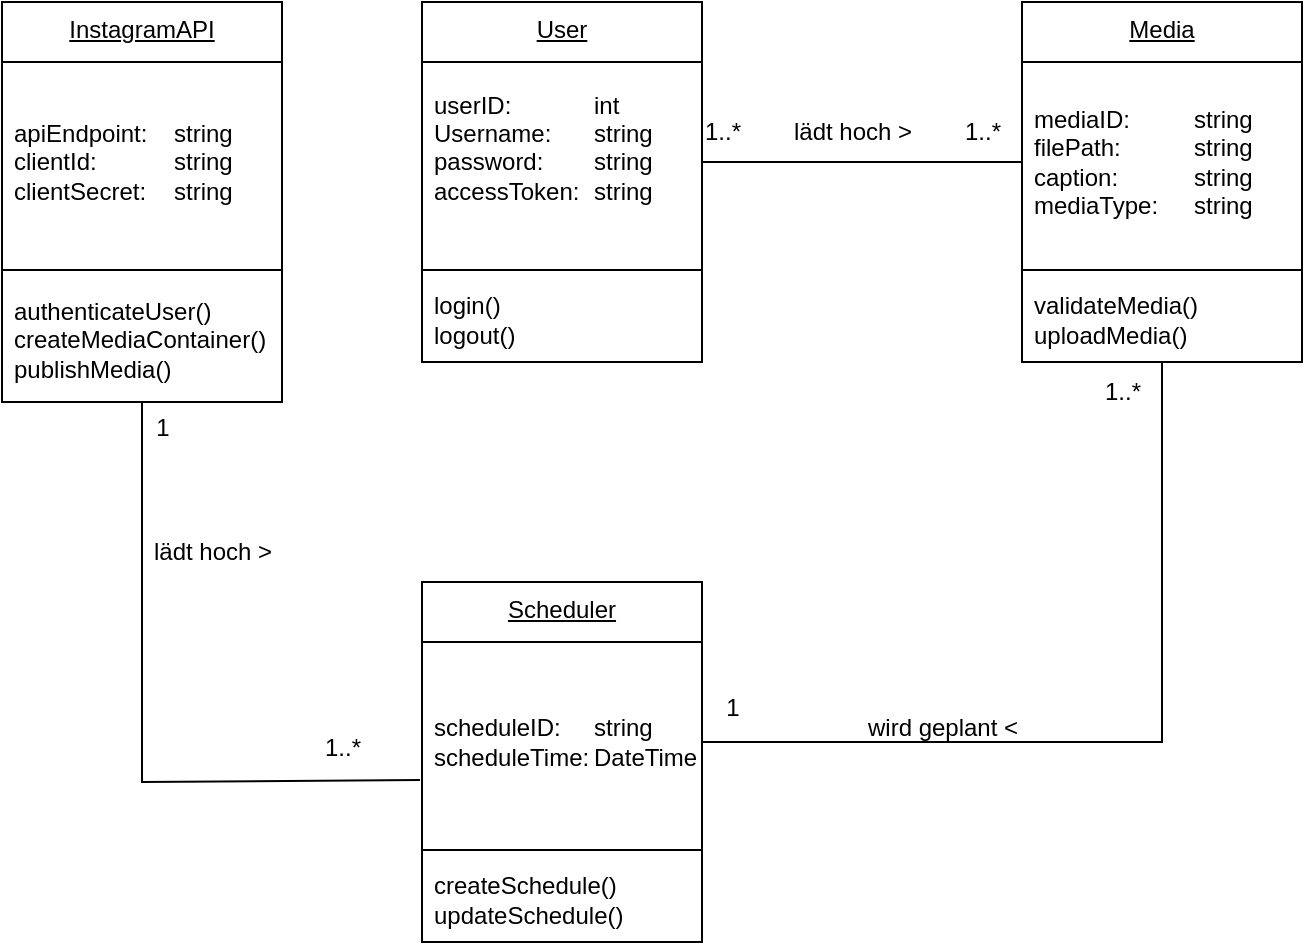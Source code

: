 <mxfile version="25.0.2">
  <diagram name="Seite-1" id="OxqFUhgyxo7UcgIjh18e">
    <mxGraphModel dx="1745" dy="518" grid="1" gridSize="10" guides="1" tooltips="1" connect="1" arrows="1" fold="1" page="1" pageScale="1" pageWidth="827" pageHeight="1169" math="0" shadow="0">
      <root>
        <mxCell id="0" />
        <mxCell id="1" parent="0" />
        <mxCell id="Z7_Ja73_4YOo7aMcWDAO-1" value="User" style="swimlane;fontStyle=4;align=center;verticalAlign=top;childLayout=stackLayout;horizontal=1;startSize=30;horizontalStack=0;resizeParent=1;resizeParentMax=0;resizeLast=0;collapsible=0;marginBottom=0;html=1;whiteSpace=wrap;" parent="1" vertex="1">
          <mxGeometry x="-110" y="90" width="140" height="180" as="geometry" />
        </mxCell>
        <mxCell id="Z7_Ja73_4YOo7aMcWDAO-2" value="userID:&amp;nbsp;&lt;span style=&quot;white-space: pre;&quot;&gt;&#x9;&lt;span style=&quot;white-space: pre;&quot;&gt;&#x9;&lt;/span&gt;int&lt;/span&gt;&lt;div&gt;Username:&lt;span style=&quot;white-space: pre;&quot;&gt;&#x9;&lt;/span&gt;string&lt;/div&gt;&lt;div&gt;password:&lt;span style=&quot;white-space: pre;&quot;&gt;&#x9;&lt;/span&gt;string&lt;/div&gt;&lt;div&gt;accessToken:&lt;span style=&quot;white-space: pre;&quot;&gt;&#x9;&lt;/span&gt;string&lt;/div&gt;&lt;div&gt;&lt;br&gt;&lt;/div&gt;" style="html=1;strokeColor=none;fillColor=none;align=left;verticalAlign=middle;spacingLeft=4;spacingRight=4;rotatable=0;points=[[0,0.5],[1,0.5]];resizeWidth=1;whiteSpace=wrap;" parent="Z7_Ja73_4YOo7aMcWDAO-1" vertex="1">
          <mxGeometry y="30" width="140" height="100" as="geometry" />
        </mxCell>
        <mxCell id="Z7_Ja73_4YOo7aMcWDAO-3" value="" style="line;strokeWidth=1;fillColor=none;align=left;verticalAlign=middle;spacingTop=-1;spacingLeft=3;spacingRight=3;rotatable=0;labelPosition=right;points=[];portConstraint=eastwest;" parent="Z7_Ja73_4YOo7aMcWDAO-1" vertex="1">
          <mxGeometry y="130" width="140" height="8" as="geometry" />
        </mxCell>
        <mxCell id="Z7_Ja73_4YOo7aMcWDAO-4" value="login()&lt;div&gt;logout()&lt;/div&gt;" style="html=1;strokeColor=none;fillColor=none;align=left;verticalAlign=middle;spacingLeft=4;spacingRight=4;rotatable=0;points=[[0,0.5],[1,0.5]];resizeWidth=1;whiteSpace=wrap;" parent="Z7_Ja73_4YOo7aMcWDAO-1" vertex="1">
          <mxGeometry y="138" width="140" height="42" as="geometry" />
        </mxCell>
        <mxCell id="Z7_Ja73_4YOo7aMcWDAO-7" value="Media" style="swimlane;fontStyle=4;align=center;verticalAlign=top;childLayout=stackLayout;horizontal=1;startSize=30;horizontalStack=0;resizeParent=1;resizeParentMax=0;resizeLast=0;collapsible=0;marginBottom=0;html=1;whiteSpace=wrap;" parent="1" vertex="1">
          <mxGeometry x="190" y="90" width="140" height="180" as="geometry" />
        </mxCell>
        <mxCell id="Z7_Ja73_4YOo7aMcWDAO-8" value="&lt;div&gt;mediaID:&lt;span style=&quot;white-space: pre;&quot;&gt;&#x9;&lt;/span&gt;&lt;span style=&quot;white-space: pre;&quot;&gt;&#x9;&lt;/span&gt;string&lt;/div&gt;&lt;div&gt;filePath:&lt;span style=&quot;white-space: pre;&quot;&gt;&#x9;&lt;/span&gt;&lt;span style=&quot;white-space: pre;&quot;&gt;&#x9;&lt;/span&gt;string&lt;/div&gt;&lt;div&gt;caption:&lt;span style=&quot;white-space: pre;&quot;&gt;&#x9;&lt;span style=&quot;white-space: pre;&quot;&gt;&#x9;&lt;/span&gt;string&lt;/span&gt;&lt;/div&gt;&lt;div&gt;mediaType:&lt;span style=&quot;white-space: pre;&quot;&gt;&#x9;&lt;/span&gt;string&lt;/div&gt;" style="html=1;strokeColor=none;fillColor=none;align=left;verticalAlign=middle;spacingLeft=4;spacingRight=4;rotatable=0;points=[[0,0.5],[1,0.5]];resizeWidth=1;whiteSpace=wrap;" parent="Z7_Ja73_4YOo7aMcWDAO-7" vertex="1">
          <mxGeometry y="30" width="140" height="100" as="geometry" />
        </mxCell>
        <mxCell id="Z7_Ja73_4YOo7aMcWDAO-9" value="" style="line;strokeWidth=1;fillColor=none;align=left;verticalAlign=middle;spacingTop=-1;spacingLeft=3;spacingRight=3;rotatable=0;labelPosition=right;points=[];portConstraint=eastwest;" parent="Z7_Ja73_4YOo7aMcWDAO-7" vertex="1">
          <mxGeometry y="130" width="140" height="8" as="geometry" />
        </mxCell>
        <mxCell id="Z7_Ja73_4YOo7aMcWDAO-10" value="validateMedia()&lt;div&gt;uploadMedia()&lt;/div&gt;" style="html=1;strokeColor=none;fillColor=none;align=left;verticalAlign=middle;spacingLeft=4;spacingRight=4;rotatable=0;points=[[0,0.5],[1,0.5]];resizeWidth=1;whiteSpace=wrap;" parent="Z7_Ja73_4YOo7aMcWDAO-7" vertex="1">
          <mxGeometry y="138" width="140" height="42" as="geometry" />
        </mxCell>
        <mxCell id="Z7_Ja73_4YOo7aMcWDAO-11" value="Scheduler" style="swimlane;fontStyle=4;align=center;verticalAlign=top;childLayout=stackLayout;horizontal=1;startSize=30;horizontalStack=0;resizeParent=1;resizeParentMax=0;resizeLast=0;collapsible=0;marginBottom=0;html=1;whiteSpace=wrap;" parent="1" vertex="1">
          <mxGeometry x="-110" y="380" width="140" height="180" as="geometry" />
        </mxCell>
        <mxCell id="Z7_Ja73_4YOo7aMcWDAO-12" value="&lt;div&gt;scheduleID:&lt;span style=&quot;white-space: pre;&quot;&gt;&#x9;&lt;/span&gt;string&lt;/div&gt;&lt;div&gt;scheduleTime:&lt;span style=&quot;white-space: pre;&quot;&gt;&#x9;&lt;/span&gt;DateTime&lt;/div&gt;" style="html=1;strokeColor=none;fillColor=none;align=left;verticalAlign=middle;spacingLeft=4;spacingRight=4;rotatable=0;points=[[0,0.5],[1,0.5]];resizeWidth=1;whiteSpace=wrap;" parent="Z7_Ja73_4YOo7aMcWDAO-11" vertex="1">
          <mxGeometry y="30" width="140" height="100" as="geometry" />
        </mxCell>
        <mxCell id="Z7_Ja73_4YOo7aMcWDAO-13" value="" style="line;strokeWidth=1;fillColor=none;align=left;verticalAlign=middle;spacingTop=-1;spacingLeft=3;spacingRight=3;rotatable=0;labelPosition=right;points=[];portConstraint=eastwest;" parent="Z7_Ja73_4YOo7aMcWDAO-11" vertex="1">
          <mxGeometry y="130" width="140" height="8" as="geometry" />
        </mxCell>
        <mxCell id="Z7_Ja73_4YOo7aMcWDAO-14" value="createSchedule()&lt;div&gt;updateSchedule()&lt;/div&gt;" style="html=1;strokeColor=none;fillColor=none;align=left;verticalAlign=middle;spacingLeft=4;spacingRight=4;rotatable=0;points=[[0,0.5],[1,0.5]];resizeWidth=1;whiteSpace=wrap;" parent="Z7_Ja73_4YOo7aMcWDAO-11" vertex="1">
          <mxGeometry y="138" width="140" height="42" as="geometry" />
        </mxCell>
        <mxCell id="Z7_Ja73_4YOo7aMcWDAO-15" value="InstagramAPI" style="swimlane;fontStyle=4;align=center;verticalAlign=top;childLayout=stackLayout;horizontal=1;startSize=30;horizontalStack=0;resizeParent=1;resizeParentMax=0;resizeLast=0;collapsible=0;marginBottom=0;html=1;whiteSpace=wrap;" parent="1" vertex="1">
          <mxGeometry x="-320" y="90" width="140" height="200" as="geometry" />
        </mxCell>
        <mxCell id="Z7_Ja73_4YOo7aMcWDAO-16" value="apiEndpoint:&lt;span style=&quot;white-space: pre;&quot;&gt;&#x9;&lt;/span&gt;string&lt;div&gt;clientId:&lt;span style=&quot;white-space: pre;&quot;&gt;&#x9;&lt;/span&gt;&lt;span style=&quot;white-space: pre;&quot;&gt;&#x9;&lt;/span&gt;string&lt;/div&gt;&lt;div&gt;clientSecret:&lt;span style=&quot;white-space: pre;&quot;&gt;&#x9;&lt;/span&gt;string&lt;/div&gt;" style="html=1;strokeColor=none;fillColor=none;align=left;verticalAlign=middle;spacingLeft=4;spacingRight=4;rotatable=0;points=[[0,0.5],[1,0.5]];resizeWidth=1;whiteSpace=wrap;" parent="Z7_Ja73_4YOo7aMcWDAO-15" vertex="1">
          <mxGeometry y="30" width="140" height="100" as="geometry" />
        </mxCell>
        <mxCell id="Z7_Ja73_4YOo7aMcWDAO-17" value="" style="line;strokeWidth=1;fillColor=none;align=left;verticalAlign=middle;spacingTop=-1;spacingLeft=3;spacingRight=3;rotatable=0;labelPosition=right;points=[];portConstraint=eastwest;" parent="Z7_Ja73_4YOo7aMcWDAO-15" vertex="1">
          <mxGeometry y="130" width="140" height="8" as="geometry" />
        </mxCell>
        <mxCell id="Z7_Ja73_4YOo7aMcWDAO-18" value="authenticateUser()&lt;div&gt;createMediaContainer()&lt;/div&gt;&lt;div&gt;publishMedia()&lt;/div&gt;" style="html=1;strokeColor=none;fillColor=none;align=left;verticalAlign=middle;spacingLeft=4;spacingRight=4;rotatable=0;points=[[0,0.5],[1,0.5]];resizeWidth=1;whiteSpace=wrap;" parent="Z7_Ja73_4YOo7aMcWDAO-15" vertex="1">
          <mxGeometry y="138" width="140" height="62" as="geometry" />
        </mxCell>
        <mxCell id="Z7_Ja73_4YOo7aMcWDAO-30" value="" style="endArrow=none;html=1;rounded=0;exitX=1;exitY=0.5;exitDx=0;exitDy=0;entryX=0;entryY=0.5;entryDx=0;entryDy=0;" parent="1" source="Z7_Ja73_4YOo7aMcWDAO-2" target="Z7_Ja73_4YOo7aMcWDAO-8" edge="1">
          <mxGeometry width="50" height="50" relative="1" as="geometry">
            <mxPoint x="70" y="200.6" as="sourcePoint" />
            <mxPoint x="140" y="200.6" as="targetPoint" />
          </mxGeometry>
        </mxCell>
        <mxCell id="Z7_Ja73_4YOo7aMcWDAO-32" value="" style="endArrow=none;html=1;rounded=0;strokeColor=default;align=center;verticalAlign=middle;fontFamily=Helvetica;fontSize=11;fontColor=default;labelBackgroundColor=default;exitX=1;exitY=0.5;exitDx=0;exitDy=0;" parent="1" source="Z7_Ja73_4YOo7aMcWDAO-12" target="Z7_Ja73_4YOo7aMcWDAO-10" edge="1">
          <mxGeometry width="50" height="50" relative="1" as="geometry">
            <mxPoint x="40" y="350" as="sourcePoint" />
            <mxPoint x="90" y="300" as="targetPoint" />
            <Array as="points">
              <mxPoint x="260" y="460" />
            </Array>
          </mxGeometry>
        </mxCell>
        <mxCell id="Z7_Ja73_4YOo7aMcWDAO-33" value="" style="endArrow=none;html=1;rounded=0;strokeColor=default;align=center;verticalAlign=middle;fontFamily=Helvetica;fontSize=11;fontColor=default;labelBackgroundColor=default;exitX=-0.007;exitY=0.69;exitDx=0;exitDy=0;exitPerimeter=0;" parent="1" source="Z7_Ja73_4YOo7aMcWDAO-12" edge="1">
          <mxGeometry width="50" height="50" relative="1" as="geometry">
            <mxPoint x="-440" y="480" as="sourcePoint" />
            <mxPoint x="-250" y="290" as="targetPoint" />
            <Array as="points">
              <mxPoint x="-250" y="480" />
            </Array>
          </mxGeometry>
        </mxCell>
        <mxCell id="LV6Geg1ds0CCxHgnDXYr-9" value="1..*" style="text;html=1;align=center;verticalAlign=middle;resizable=0;points=[];autosize=1;strokeColor=none;fillColor=none;" vertex="1" parent="1">
          <mxGeometry x="20" y="140" width="40" height="30" as="geometry" />
        </mxCell>
        <mxCell id="LV6Geg1ds0CCxHgnDXYr-10" value="1..*" style="text;html=1;align=center;verticalAlign=middle;resizable=0;points=[];autosize=1;strokeColor=none;fillColor=none;" vertex="1" parent="1">
          <mxGeometry x="150" y="140" width="40" height="30" as="geometry" />
        </mxCell>
        <mxCell id="LV6Geg1ds0CCxHgnDXYr-11" value="lädt hoch &amp;gt;" style="text;html=1;align=center;verticalAlign=middle;resizable=0;points=[];autosize=1;strokeColor=none;fillColor=none;" vertex="1" parent="1">
          <mxGeometry x="65" y="140" width="80" height="30" as="geometry" />
        </mxCell>
        <mxCell id="LV6Geg1ds0CCxHgnDXYr-12" value="1" style="text;html=1;align=center;verticalAlign=middle;resizable=0;points=[];autosize=1;strokeColor=none;fillColor=none;" vertex="1" parent="1">
          <mxGeometry x="30" y="428" width="30" height="30" as="geometry" />
        </mxCell>
        <mxCell id="LV6Geg1ds0CCxHgnDXYr-13" value="1..*" style="text;html=1;align=center;verticalAlign=middle;resizable=0;points=[];autosize=1;strokeColor=none;fillColor=none;" vertex="1" parent="1">
          <mxGeometry x="220" y="270" width="40" height="30" as="geometry" />
        </mxCell>
        <mxCell id="LV6Geg1ds0CCxHgnDXYr-14" value="wird geplant &amp;lt;" style="text;html=1;align=center;verticalAlign=middle;resizable=0;points=[];autosize=1;strokeColor=none;fillColor=none;" vertex="1" parent="1">
          <mxGeometry x="100" y="438" width="100" height="30" as="geometry" />
        </mxCell>
        <mxCell id="LV6Geg1ds0CCxHgnDXYr-15" value="1" style="text;html=1;align=center;verticalAlign=middle;resizable=0;points=[];autosize=1;strokeColor=none;fillColor=none;" vertex="1" parent="1">
          <mxGeometry x="-255" y="288" width="30" height="30" as="geometry" />
        </mxCell>
        <mxCell id="LV6Geg1ds0CCxHgnDXYr-16" value="1..*" style="text;html=1;align=center;verticalAlign=middle;resizable=0;points=[];autosize=1;strokeColor=none;fillColor=none;" vertex="1" parent="1">
          <mxGeometry x="-170" y="448" width="40" height="30" as="geometry" />
        </mxCell>
        <mxCell id="LV6Geg1ds0CCxHgnDXYr-17" value="lädt hoch &amp;gt;" style="text;html=1;align=center;verticalAlign=middle;resizable=0;points=[];autosize=1;strokeColor=none;fillColor=none;" vertex="1" parent="1">
          <mxGeometry x="-255" y="350" width="80" height="30" as="geometry" />
        </mxCell>
      </root>
    </mxGraphModel>
  </diagram>
</mxfile>

